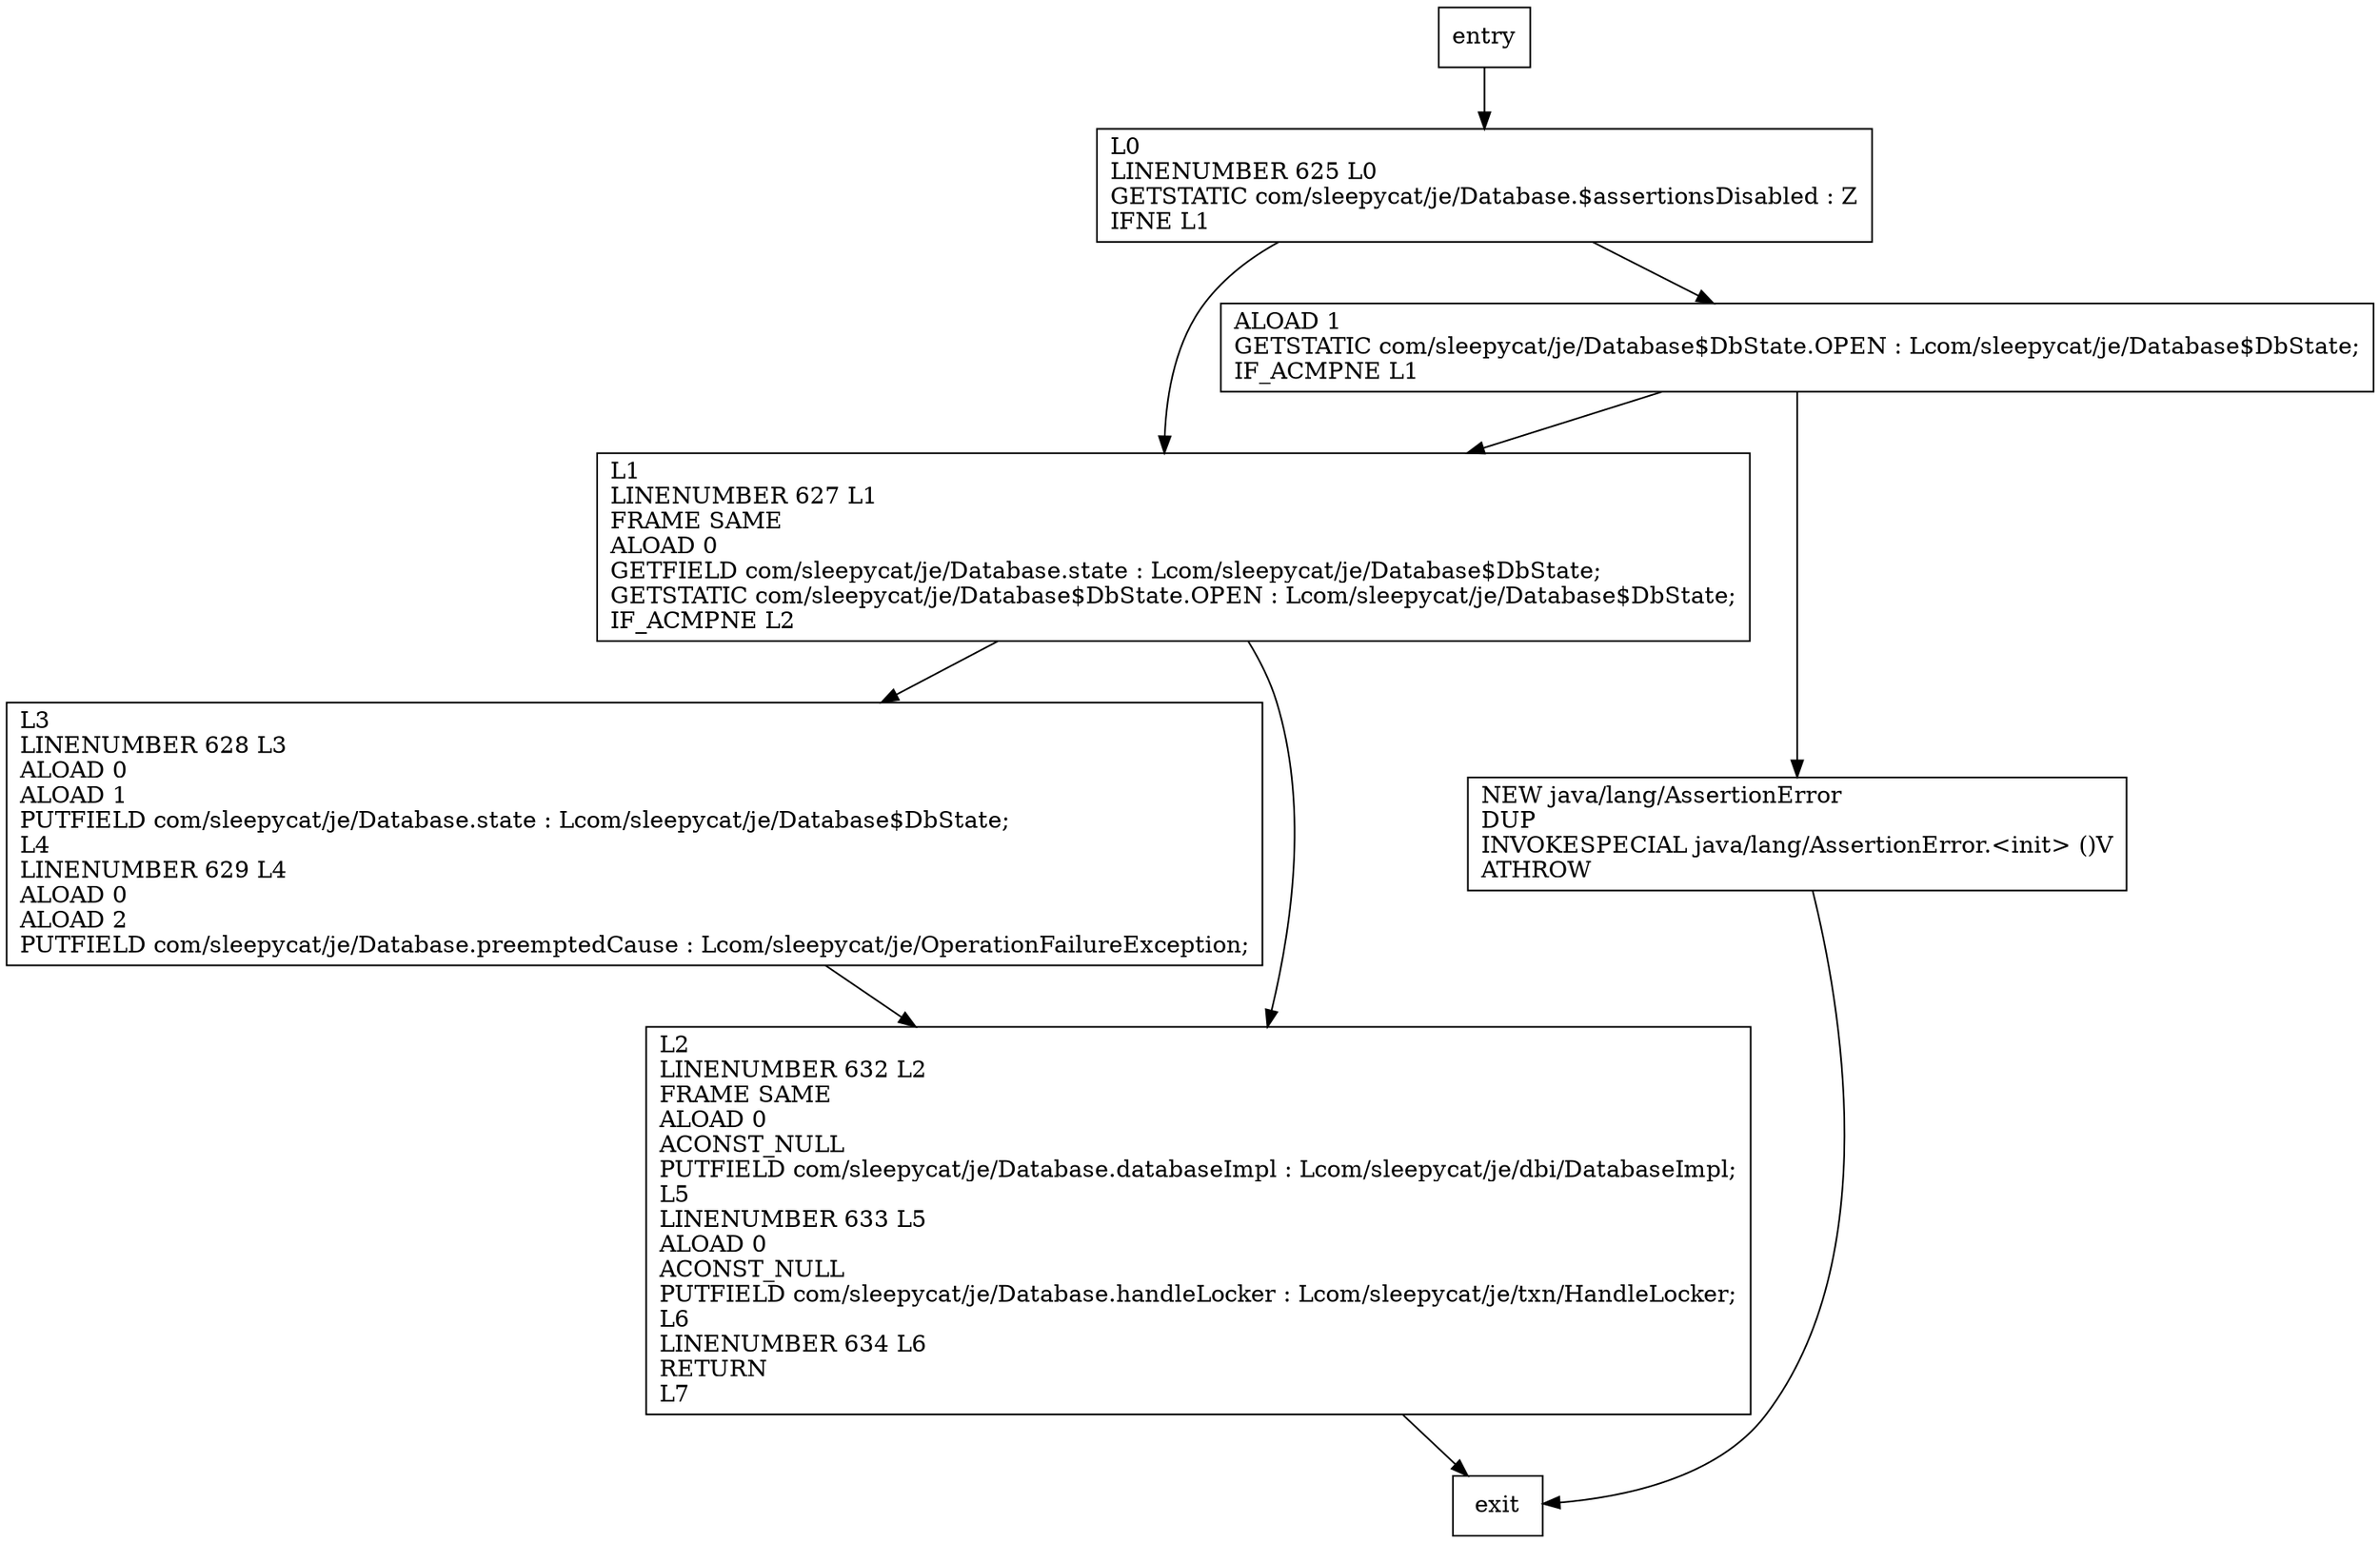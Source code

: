 digraph minimalClose {
node [shape=record];
87304986 [label="L1\lLINENUMBER 627 L1\lFRAME SAME\lALOAD 0\lGETFIELD com/sleepycat/je/Database.state : Lcom/sleepycat/je/Database$DbState;\lGETSTATIC com/sleepycat/je/Database$DbState.OPEN : Lcom/sleepycat/je/Database$DbState;\lIF_ACMPNE L2\l"];
1065615223 [label="NEW java/lang/AssertionError\lDUP\lINVOKESPECIAL java/lang/AssertionError.\<init\> ()V\lATHROW\l"];
39819040 [label="L3\lLINENUMBER 628 L3\lALOAD 0\lALOAD 1\lPUTFIELD com/sleepycat/je/Database.state : Lcom/sleepycat/je/Database$DbState;\lL4\lLINENUMBER 629 L4\lALOAD 0\lALOAD 2\lPUTFIELD com/sleepycat/je/Database.preemptedCause : Lcom/sleepycat/je/OperationFailureException;\l"];
639041674 [label="L2\lLINENUMBER 632 L2\lFRAME SAME\lALOAD 0\lACONST_NULL\lPUTFIELD com/sleepycat/je/Database.databaseImpl : Lcom/sleepycat/je/dbi/DatabaseImpl;\lL5\lLINENUMBER 633 L5\lALOAD 0\lACONST_NULL\lPUTFIELD com/sleepycat/je/Database.handleLocker : Lcom/sleepycat/je/txn/HandleLocker;\lL6\lLINENUMBER 634 L6\lRETURN\lL7\l"];
1003537961 [label="L0\lLINENUMBER 625 L0\lGETSTATIC com/sleepycat/je/Database.$assertionsDisabled : Z\lIFNE L1\l"];
2076266541 [label="ALOAD 1\lGETSTATIC com/sleepycat/je/Database$DbState.OPEN : Lcom/sleepycat/je/Database$DbState;\lIF_ACMPNE L1\l"];
entry;
exit;
entry -> 1003537961
87304986 -> 39819040
87304986 -> 639041674
1065615223 -> exit
39819040 -> 639041674
639041674 -> exit
1003537961 -> 87304986
1003537961 -> 2076266541
2076266541 -> 87304986
2076266541 -> 1065615223
}
